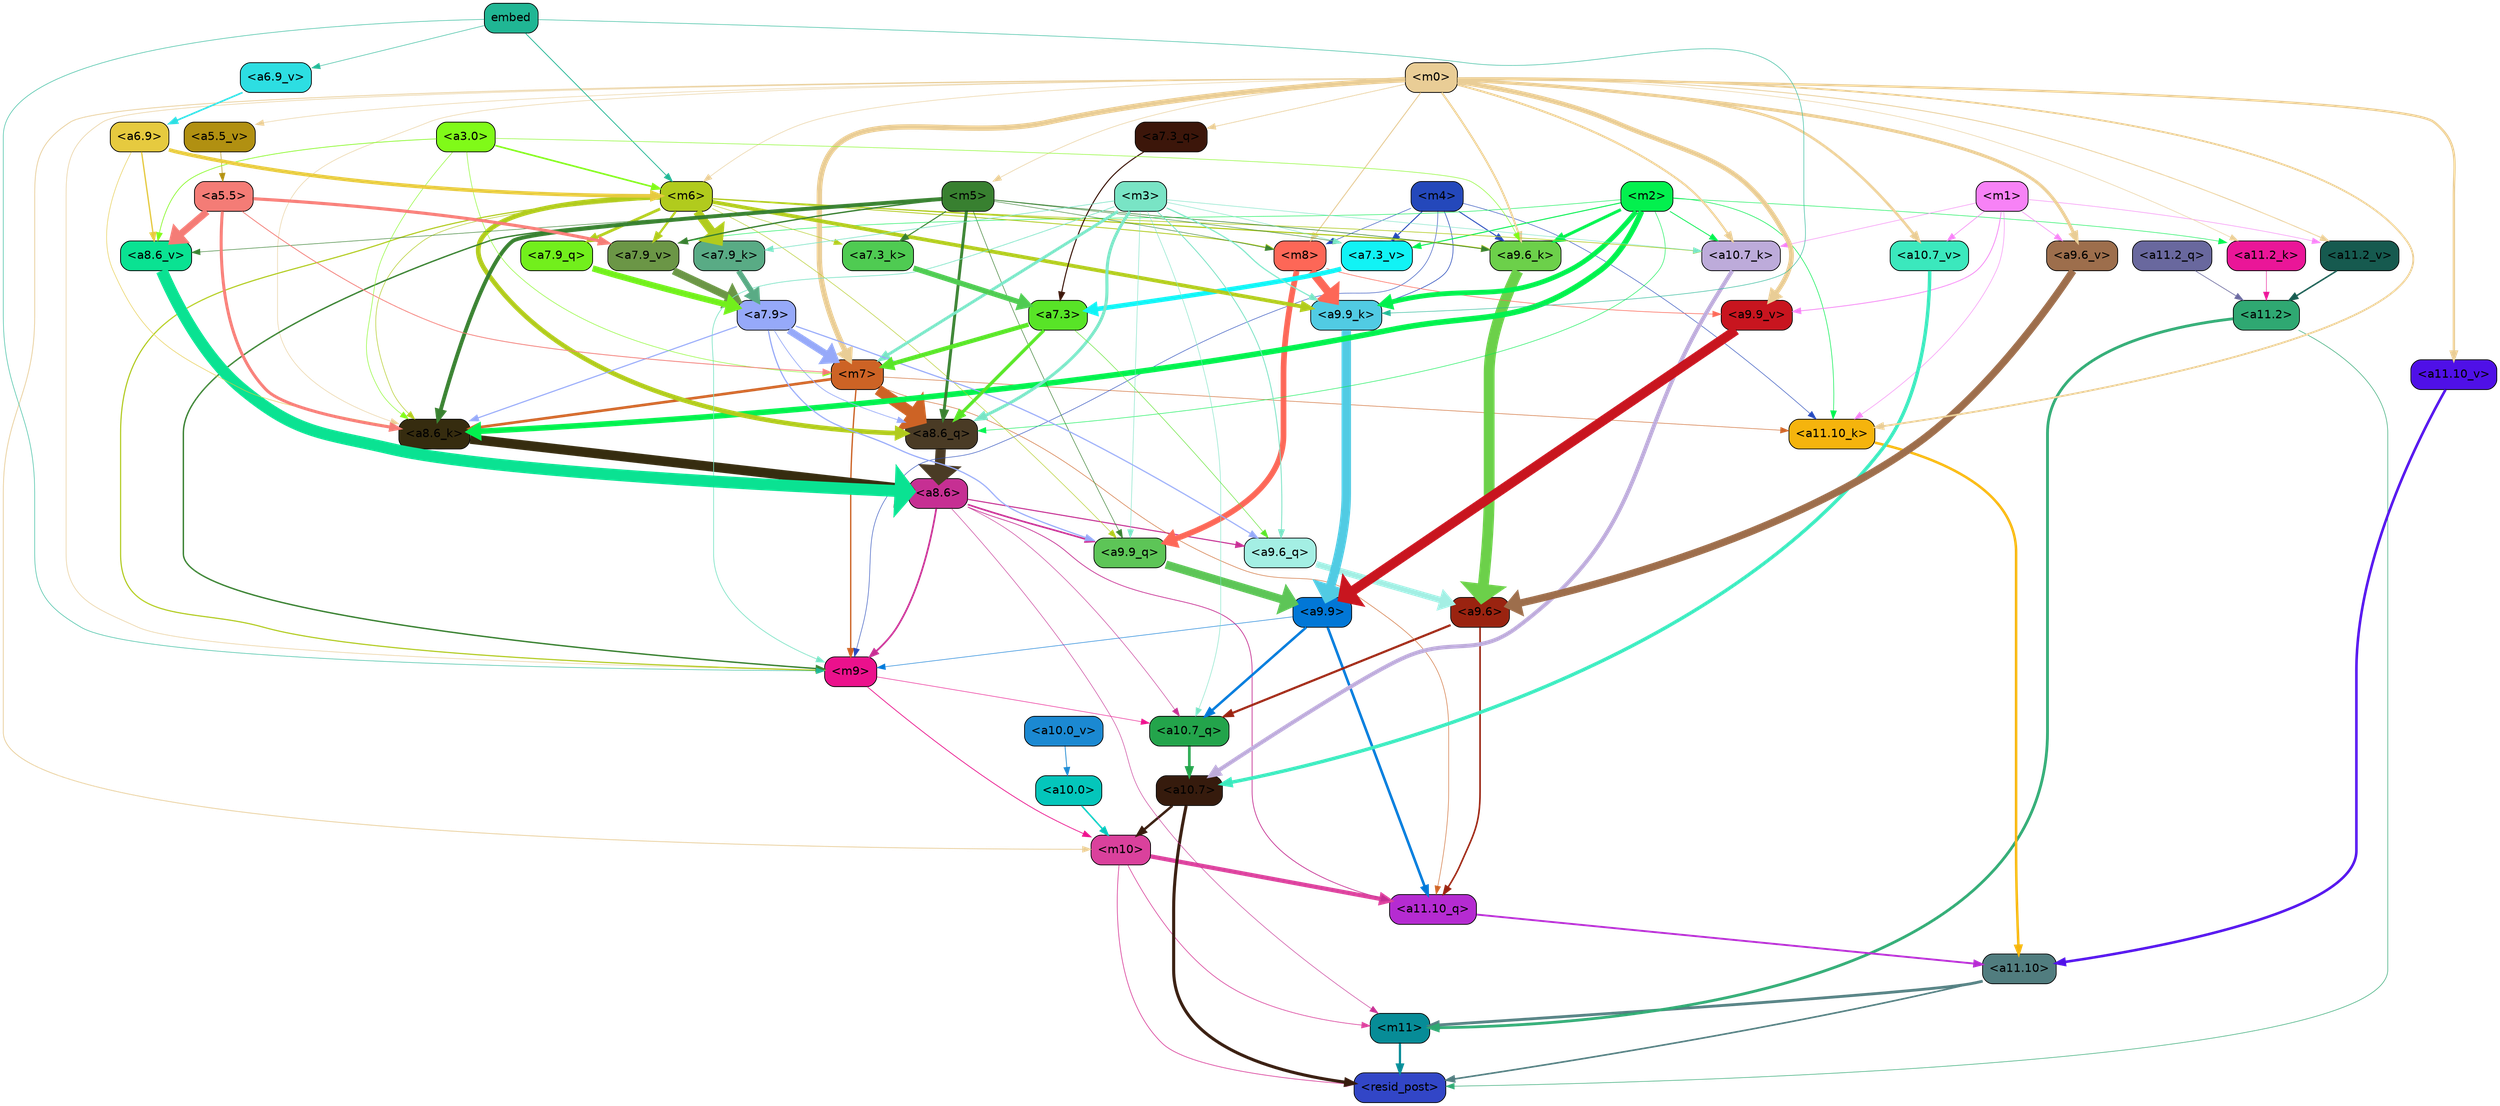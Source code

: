 strict digraph "" {
	graph [bgcolor=transparent,
		layout=dot,
		overlap=false,
		splines=true
	];
	"<m11>"	[color=black,
		fillcolor="#078c97",
		fontname=Helvetica,
		shape=box,
		style="filled, rounded"];
	"<resid_post>"	[color=black,
		fillcolor="#3246c7",
		fontname=Helvetica,
		shape=box,
		style="filled, rounded"];
	"<m11>" -> "<resid_post>"	[color="#078c97",
		penwidth=2.702841281890869];
	"<a11.10>"	[color=black,
		fillcolor="#517d7f",
		fontname=Helvetica,
		shape=box,
		style="filled, rounded"];
	"<a11.10>" -> "<m11>"	[color="#517d7f",
		penwidth=3.3565988540649414];
	"<a11.10>" -> "<resid_post>"	[color="#517d7f",
		penwidth=1.9347846508026123];
	"<a11.2>"	[color=black,
		fillcolor="#2fa872",
		fontname=Helvetica,
		shape=box,
		style="filled, rounded"];
	"<a11.2>" -> "<m11>"	[color="#2fa872",
		penwidth=3.357710838317871];
	"<a11.2>" -> "<resid_post>"	[color="#2fa872",
		penwidth=0.6756799221038818];
	"<m10>"	[color=black,
		fillcolor="#da419c",
		fontname=Helvetica,
		shape=box,
		style="filled, rounded"];
	"<m10>" -> "<m11>"	[color="#da419c",
		penwidth=0.7995781898498535];
	"<m10>" -> "<resid_post>"	[color="#da419c",
		penwidth=0.84842848777771];
	"<a11.10_q>"	[color=black,
		fillcolor="#b52bd1",
		fontname=Helvetica,
		shape=box,
		style="filled, rounded"];
	"<m10>" -> "<a11.10_q>"	[color="#da419c",
		penwidth=5.131217956542969];
	"<a10.7>"	[color=black,
		fillcolor="#361b0d",
		fontname=Helvetica,
		shape=box,
		style="filled, rounded"];
	"<a10.7>" -> "<resid_post>"	[color="#361b0d",
		penwidth=3.701959013938904];
	"<a10.7>" -> "<m10>"	[color="#361b0d",
		penwidth=2.9233598709106445];
	"<a8.6>"	[color=black,
		fillcolor="#c62f93",
		fontname=Helvetica,
		shape=box,
		style="filled, rounded"];
	"<a8.6>" -> "<m11>"	[color="#c62f93",
		penwidth=0.6];
	"<a8.6>" -> "<a11.10_q>"	[color="#c62f93",
		penwidth=0.8920164108276367];
	"<m9>"	[color=black,
		fillcolor="#eb118c",
		fontname=Helvetica,
		shape=box,
		style="filled, rounded"];
	"<a8.6>" -> "<m9>"	[color="#c62f93",
		penwidth=2.0895538330078125];
	"<a10.7_q>"	[color=black,
		fillcolor="#23a44b",
		fontname=Helvetica,
		shape=box,
		style="filled, rounded"];
	"<a8.6>" -> "<a10.7_q>"	[color="#c62f93",
		penwidth=0.6];
	"<a9.9_q>"	[color=black,
		fillcolor="#5dc557",
		fontname=Helvetica,
		shape=box,
		style="filled, rounded"];
	"<a8.6>" -> "<a9.9_q>"	[color="#c62f93",
		penwidth=1.9669651985168457];
	"<a9.6_q>"	[color=black,
		fillcolor="#a4efe4",
		fontname=Helvetica,
		shape=box,
		style="filled, rounded"];
	"<a8.6>" -> "<a9.6_q>"	[color="#c62f93",
		penwidth=1.2784099578857422];
	"<a11.10_q>" -> "<a11.10>"	[color="#b52bd1",
		penwidth=2.230653762817383];
	"<a11.2_q>"	[color=black,
		fillcolor="#69689e",
		fontname=Helvetica,
		shape=box,
		style="filled, rounded"];
	"<a11.2_q>" -> "<a11.2>"	[color="#69689e",
		penwidth=0.7805061340332031];
	"<a11.10_k>"	[color=black,
		fillcolor="#f5b40d",
		fontname=Helvetica,
		shape=box,
		style="filled, rounded"];
	"<a11.10_k>" -> "<a11.10>"	[color="#f5b40d",
		penwidth=3.010073661804199];
	"<a11.2_k>"	[color=black,
		fillcolor="#ea1698",
		fontname=Helvetica,
		shape=box,
		style="filled, rounded"];
	"<a11.2_k>" -> "<a11.2>"	[color="#ea1698",
		penwidth=0.6];
	"<a11.10_v>"	[color=black,
		fillcolor="#4f10e7",
		fontname=Helvetica,
		shape=box,
		style="filled, rounded"];
	"<a11.10_v>" -> "<a11.10>"	[color="#4f10e7",
		penwidth=3.0961761474609375];
	"<a11.2_v>"	[color=black,
		fillcolor="#165a4f",
		fontname=Helvetica,
		shape=box,
		style="filled, rounded"];
	"<a11.2_v>" -> "<a11.2>"	[color="#165a4f",
		penwidth=1.7951231002807617];
	"<a9.9>"	[color=black,
		fillcolor="#0277d6",
		fontname=Helvetica,
		shape=box,
		style="filled, rounded"];
	"<a9.9>" -> "<a11.10_q>"	[color="#0277d6",
		penwidth=3.086172103881836];
	"<a9.9>" -> "<m9>"	[color="#0277d6",
		penwidth=0.6];
	"<a9.9>" -> "<a10.7_q>"	[color="#0277d6",
		penwidth=2.9829912185668945];
	"<a9.6>"	[color=black,
		fillcolor="#9a2310",
		fontname=Helvetica,
		shape=box,
		style="filled, rounded"];
	"<a9.6>" -> "<a11.10_q>"	[color="#9a2310",
		penwidth=1.9188203811645508];
	"<a9.6>" -> "<a10.7_q>"	[color="#9a2310",
		penwidth=2.6223926544189453];
	"<m7>"	[color=black,
		fillcolor="#cd6325",
		fontname=Helvetica,
		shape=box,
		style="filled, rounded"];
	"<m7>" -> "<a11.10_q>"	[color="#cd6325",
		penwidth=0.6];
	"<m7>" -> "<a11.10_k>"	[color="#cd6325",
		penwidth=0.6];
	"<m7>" -> "<m9>"	[color="#cd6325",
		penwidth=1.602376937866211];
	"<a8.6_q>"	[color=black,
		fillcolor="#4a3b25",
		fontname=Helvetica,
		shape=box,
		style="filled, rounded"];
	"<m7>" -> "<a8.6_q>"	[color="#cd6325",
		penwidth=13.241378784179688];
	"<a8.6_k>"	[color=black,
		fillcolor="#362c0f",
		fontname=Helvetica,
		shape=box,
		style="filled, rounded"];
	"<m7>" -> "<a8.6_k>"	[color="#cd6325",
		penwidth=3.1968326568603516];
	"<m4>"	[color=black,
		fillcolor="#2448bb",
		fontname=Helvetica,
		shape=box,
		style="filled, rounded"];
	"<m4>" -> "<a11.10_k>"	[color="#2448bb",
		penwidth=0.6];
	"<m4>" -> "<m9>"	[color="#2448bb",
		penwidth=0.6];
	"<a9.9_k>"	[color=black,
		fillcolor="#51cbe3",
		fontname=Helvetica,
		shape=box,
		style="filled, rounded"];
	"<m4>" -> "<a9.9_k>"	[color="#2448bb",
		penwidth=0.7440586090087891];
	"<a9.6_k>"	[color=black,
		fillcolor="#6cd04a",
		fontname=Helvetica,
		shape=box,
		style="filled, rounded"];
	"<m4>" -> "<a9.6_k>"	[color="#2448bb",
		penwidth=1.1381549835205078];
	"<m8>"	[color=black,
		fillcolor="#fd6757",
		fontname=Helvetica,
		shape=box,
		style="filled, rounded"];
	"<m4>" -> "<m8>"	[color="#2448bb",
		penwidth=0.6];
	"<a7.3_v>"	[color=black,
		fillcolor="#11f3f5",
		fontname=Helvetica,
		shape=box,
		style="filled, rounded"];
	"<m4>" -> "<a7.3_v>"	[color="#2448bb",
		penwidth=1.1412334442138672];
	"<m2>"	[color=black,
		fillcolor="#03f04e",
		fontname=Helvetica,
		shape=box,
		style="filled, rounded"];
	"<m2>" -> "<a11.10_k>"	[color="#03f04e",
		penwidth=0.7053709030151367];
	"<m2>" -> "<a11.2_k>"	[color="#03f04e",
		penwidth=0.6];
	"<a10.7_k>"	[color=black,
		fillcolor="#bdabda",
		fontname=Helvetica,
		shape=box,
		style="filled, rounded"];
	"<m2>" -> "<a10.7_k>"	[color="#03f04e",
		penwidth=0.9458351135253906];
	"<m2>" -> "<a9.9_k>"	[color="#03f04e",
		penwidth=5.899354457855225];
	"<m2>" -> "<a9.6_k>"	[color="#03f04e",
		penwidth=3.641721725463867];
	"<m2>" -> "<a8.6_q>"	[color="#03f04e",
		penwidth=0.6];
	"<m2>" -> "<a8.6_k>"	[color="#03f04e",
		penwidth=6.741854667663574];
	"<a7.9_v>"	[color=black,
		fillcolor="#6b9646",
		fontname=Helvetica,
		shape=box,
		style="filled, rounded"];
	"<m2>" -> "<a7.9_v>"	[color="#03f04e",
		penwidth=0.6];
	"<m2>" -> "<a7.3_v>"	[color="#03f04e",
		penwidth=1.1759881973266602];
	"<m1>"	[color=black,
		fillcolor="#f782f6",
		fontname=Helvetica,
		shape=box,
		style="filled, rounded"];
	"<m1>" -> "<a11.10_k>"	[color="#f782f6",
		penwidth=0.6];
	"<m1>" -> "<a11.2_v>"	[color="#f782f6",
		penwidth=0.6];
	"<m1>" -> "<a10.7_k>"	[color="#f782f6",
		penwidth=0.6];
	"<a10.7_v>"	[color=black,
		fillcolor="#3be8bd",
		fontname=Helvetica,
		shape=box,
		style="filled, rounded"];
	"<m1>" -> "<a10.7_v>"	[color="#f782f6",
		penwidth=0.7276821136474609];
	"<a9.9_v>"	[color=black,
		fillcolor="#c8151f",
		fontname=Helvetica,
		shape=box,
		style="filled, rounded"];
	"<m1>" -> "<a9.9_v>"	[color="#f782f6",
		penwidth=0.9372577667236328];
	"<a9.6_v>"	[color=black,
		fillcolor="#9d6e4c",
		fontname=Helvetica,
		shape=box,
		style="filled, rounded"];
	"<m1>" -> "<a9.6_v>"	[color="#f782f6",
		penwidth=0.6895580291748047];
	"<m0>"	[color=black,
		fillcolor="#e9cd96",
		fontname=Helvetica,
		shape=box,
		style="filled, rounded"];
	"<m0>" -> "<m10>"	[color="#e9cd96",
		penwidth=0.9029474258422852];
	"<m0>" -> "<a11.10_k>"	[color="#e9cd96",
		penwidth=2.144052505493164];
	"<m0>" -> "<a11.2_k>"	[color="#e9cd96",
		penwidth=0.6134786605834961];
	"<m0>" -> "<a11.10_v>"	[color="#e9cd96",
		penwidth=2.813839912414551];
	"<m0>" -> "<a11.2_v>"	[color="#e9cd96",
		penwidth=0.9900531768798828];
	"<m0>" -> "<m7>"	[color="#e9cd96",
		penwidth=6.471525192260742];
	"<m0>" -> "<m9>"	[color="#e9cd96",
		penwidth=0.6837482452392578];
	"<m0>" -> "<a10.7_k>"	[color="#e9cd96",
		penwidth=2.4311294555664062];
	"<m0>" -> "<a10.7_v>"	[color="#e9cd96",
		penwidth=3.061185836791992];
	"<m6>"	[color=black,
		fillcolor="#b1cb1d",
		fontname=Helvetica,
		shape=box,
		style="filled, rounded"];
	"<m0>" -> "<m6>"	[color="#e9cd96",
		penwidth=0.6];
	"<m5>"	[color=black,
		fillcolor="#388030",
		fontname=Helvetica,
		shape=box,
		style="filled, rounded"];
	"<m0>" -> "<m5>"	[color="#e9cd96",
		penwidth=0.6525864601135254];
	"<m0>" -> "<a9.6_k>"	[color="#e9cd96",
		penwidth=2.3033218383789062];
	"<m0>" -> "<a9.9_v>"	[color="#e9cd96",
		penwidth=5.749459266662598];
	"<m0>" -> "<a9.6_v>"	[color="#e9cd96",
		penwidth=3.8124656677246094];
	"<m0>" -> "<m8>"	[color="#e9cd96",
		penwidth=1.1439266204833984];
	"<m0>" -> "<a8.6_k>"	[color="#e9cd96",
		penwidth=0.6];
	"<a7.3_q>"	[color=black,
		fillcolor="#3c160a",
		fontname=Helvetica,
		shape=box,
		style="filled, rounded"];
	"<m0>" -> "<a7.3_q>"	[color="#e9cd96",
		penwidth=0.7983880043029785];
	"<a5.5_v>"	[color=black,
		fillcolor="#b19011",
		fontname=Helvetica,
		shape=box,
		style="filled, rounded"];
	"<m0>" -> "<a5.5_v>"	[color="#e9cd96",
		penwidth=0.6];
	"<a10.0>"	[color=black,
		fillcolor="#04c6bb",
		fontname=Helvetica,
		shape=box,
		style="filled, rounded"];
	"<a10.0>" -> "<m10>"	[color="#04c6bb",
		penwidth=1.7953290939331055];
	"<m9>" -> "<m10>"	[color="#eb118c",
		penwidth=0.8976783752441406];
	"<m9>" -> "<a10.7_q>"	[color="#eb118c",
		penwidth=0.6];
	"<a10.7_q>" -> "<a10.7>"	[color="#23a44b",
		penwidth=3.1667375564575195];
	"<a10.7_k>" -> "<a10.7>"	[color="#bdabda",
		penwidth=4.86921501159668];
	"<a10.7_v>" -> "<a10.7>"	[color="#3be8bd",
		penwidth=4.189113616943359];
	"<a10.0_v>"	[color=black,
		fillcolor="#1b89d2",
		fontname=Helvetica,
		shape=box,
		style="filled, rounded"];
	"<a10.0_v>" -> "<a10.0>"	[color="#1b89d2",
		penwidth=0.9297943115234375];
	"<m3>"	[color=black,
		fillcolor="#79e4c5",
		fontname=Helvetica,
		shape=box,
		style="filled, rounded"];
	"<m3>" -> "<m7>"	[color="#79e4c5",
		penwidth=3.516108512878418];
	"<m3>" -> "<m9>"	[color="#79e4c5",
		penwidth=0.8340511322021484];
	"<m3>" -> "<a10.7_q>"	[color="#79e4c5",
		penwidth=0.6];
	"<m3>" -> "<a10.7_k>"	[color="#79e4c5",
		penwidth=0.6];
	"<m3>" -> "<a9.9_q>"	[color="#79e4c5",
		penwidth=0.6];
	"<m3>" -> "<a9.6_q>"	[color="#79e4c5",
		penwidth=1.023146629333496];
	"<m3>" -> "<a9.9_k>"	[color="#79e4c5",
		penwidth=1.3686113357543945];
	"<m3>" -> "<a8.6_q>"	[color="#79e4c5",
		penwidth=3.662356376647949];
	"<a7.9_k>"	[color=black,
		fillcolor="#59ab85",
		fontname=Helvetica,
		shape=box,
		style="filled, rounded"];
	"<m3>" -> "<a7.9_k>"	[color="#79e4c5",
		penwidth=0.7911663055419922];
	"<m3>" -> "<a7.3_v>"	[color="#79e4c5",
		penwidth=0.6];
	"<m6>" -> "<m9>"	[color="#b1cb1d",
		penwidth=1.3627052307128906];
	"<m6>" -> "<a10.7_k>"	[color="#b1cb1d",
		penwidth=0.7860317230224609];
	"<m6>" -> "<a9.9_q>"	[color="#b1cb1d",
		penwidth=0.6];
	"<m6>" -> "<a9.9_k>"	[color="#b1cb1d",
		penwidth=4.531258583068848];
	"<m6>" -> "<a9.6_k>"	[color="#b1cb1d",
		penwidth=1.4181280136108398];
	"<m6>" -> "<m8>"	[color="#b1cb1d",
		penwidth=1.0155630111694336];
	"<m6>" -> "<a8.6_q>"	[color="#b1cb1d",
		penwidth=5.633528709411621];
	"<m6>" -> "<a8.6_k>"	[color="#b1cb1d",
		penwidth=0.6571521759033203];
	"<a7.9_q>"	[color=black,
		fillcolor="#72ef1c",
		fontname=Helvetica,
		shape=box,
		style="filled, rounded"];
	"<m6>" -> "<a7.9_q>"	[color="#b1cb1d",
		penwidth=3.375701427459717];
	"<m6>" -> "<a7.9_k>"	[color="#b1cb1d",
		penwidth=10.12545919418335];
	"<a7.3_k>"	[color=black,
		fillcolor="#4fcb52",
		fontname=Helvetica,
		shape=box,
		style="filled, rounded"];
	"<m6>" -> "<a7.3_k>"	[color="#b1cb1d",
		penwidth=0.6];
	"<m6>" -> "<a7.9_v>"	[color="#b1cb1d",
		penwidth=2.60457706451416];
	"<m5>" -> "<m9>"	[color="#388030",
		penwidth=1.681243896484375];
	"<m5>" -> "<a9.9_q>"	[color="#388030",
		penwidth=0.6613569259643555];
	"<m5>" -> "<a9.6_k>"	[color="#388030",
		penwidth=0.758631706237793];
	"<m5>" -> "<m8>"	[color="#388030",
		penwidth=0.6134414672851562];
	"<m5>" -> "<a8.6_q>"	[color="#388030",
		penwidth=3.4897823333740234];
	"<m5>" -> "<a8.6_k>"	[color="#388030",
		penwidth=4.6982269287109375];
	"<a8.6_v>"	[color=black,
		fillcolor="#0ae292",
		fontname=Helvetica,
		shape=box,
		style="filled, rounded"];
	"<m5>" -> "<a8.6_v>"	[color="#388030",
		penwidth=0.6290683746337891];
	"<m5>" -> "<a7.3_k>"	[color="#388030",
		penwidth=1.2780604362487793];
	"<m5>" -> "<a7.9_v>"	[color="#388030",
		penwidth=1.6009464263916016];
	"<m5>" -> "<a7.3_v>"	[color="#388030",
		penwidth=0.6172752380371094];
	embed	[color=black,
		fillcolor="#20b694",
		fontname=Helvetica,
		shape=box,
		style="filled, rounded"];
	embed -> "<m9>"	[color="#20b694",
		penwidth=0.6];
	embed -> "<m6>"	[color="#20b694",
		penwidth=0.9572563171386719];
	embed -> "<a9.9_k>"	[color="#20b694",
		penwidth=0.6];
	"<a6.9_v>"	[color=black,
		fillcolor="#2ddee2",
		fontname=Helvetica,
		shape=box,
		style="filled, rounded"];
	embed -> "<a6.9_v>"	[color="#20b694",
		penwidth=0.6];
	"<a9.9_q>" -> "<a9.9>"	[color="#5dc557",
		penwidth=9.939762115478516];
	"<a9.6_q>" -> "<a9.6>"	[color="#a4efe4",
		penwidth=7.661715507507324];
	"<a9.9_k>" -> "<a9.9>"	[color="#51cbe3",
		penwidth=11.399191856384277];
	"<a9.6_k>" -> "<a9.6>"	[color="#6cd04a",
		penwidth=13.081165313720703];
	"<a9.9_v>" -> "<a9.9>"	[color="#c8151f",
		penwidth=11.790493965148926];
	"<a9.6_v>" -> "<a9.6>"	[color="#9d6e4c",
		penwidth=8.907938003540039];
	"<m8>" -> "<a9.9_q>"	[color="#fd6757",
		penwidth=6.900845050811768];
	"<m8>" -> "<a9.9_k>"	[color="#fd6757",
		penwidth=9.720273971557617];
	"<m8>" -> "<a9.9_v>"	[color="#fd6757",
		penwidth=0.7325820922851562];
	"<a7.9>"	[color=black,
		fillcolor="#96a9f9",
		fontname=Helvetica,
		shape=box,
		style="filled, rounded"];
	"<a7.9>" -> "<m7>"	[color="#96a9f9",
		penwidth=8.380303382873535];
	"<a7.9>" -> "<a9.9_q>"	[color="#96a9f9",
		penwidth=1.4397644996643066];
	"<a7.9>" -> "<a9.6_q>"	[color="#96a9f9",
		penwidth=1.3931035995483398];
	"<a7.9>" -> "<a8.6_q>"	[color="#96a9f9",
		penwidth=0.8684206008911133];
	"<a7.9>" -> "<a8.6_k>"	[color="#96a9f9",
		penwidth=1.3346061706542969];
	"<a7.3>"	[color=black,
		fillcolor="#58e427",
		fontname=Helvetica,
		shape=box,
		style="filled, rounded"];
	"<a7.3>" -> "<m7>"	[color="#58e427",
		penwidth=5.218400001525879];
	"<a7.3>" -> "<a9.6_q>"	[color="#58e427",
		penwidth=0.6];
	"<a7.3>" -> "<a8.6_q>"	[color="#58e427",
		penwidth=3.9724788665771484];
	"<a3.0>"	[color=black,
		fillcolor="#80fa18",
		fontname=Helvetica,
		shape=box,
		style="filled, rounded"];
	"<a3.0>" -> "<m7>"	[color="#80fa18",
		penwidth=0.6];
	"<a3.0>" -> "<m6>"	[color="#80fa18",
		penwidth=1.9339107275009155];
	"<a3.0>" -> "<a9.6_k>"	[color="#80fa18",
		penwidth=0.6];
	"<a3.0>" -> "<a8.6_k>"	[color="#80fa18",
		penwidth=0.6];
	"<a3.0>" -> "<a8.6_v>"	[color="#80fa18",
		penwidth=0.8148288726806641];
	"<a8.6_q>" -> "<a8.6>"	[color="#4a3b25",
		penwidth=12.358373165130615];
	"<a8.6_k>" -> "<a8.6>"	[color="#362c0f",
		penwidth=11.655789375305176];
	"<a8.6_v>" -> "<a8.6>"	[color="#0ae292",
		penwidth=14.296124935150146];
	"<a6.9>"	[color=black,
		fillcolor="#e6ca3f",
		fontname=Helvetica,
		shape=box,
		style="filled, rounded"];
	"<a6.9>" -> "<m6>"	[color="#e6ca3f",
		penwidth=4.455123424530029];
	"<a6.9>" -> "<a8.6_k>"	[color="#e6ca3f",
		penwidth=0.6];
	"<a6.9>" -> "<a8.6_v>"	[color="#e6ca3f",
		penwidth=1.563425064086914];
	"<a5.5>"	[color=black,
		fillcolor="#f47c76",
		fontname=Helvetica,
		shape=box,
		style="filled, rounded"];
	"<a5.5>" -> "<m7>"	[color="#f47c76",
		penwidth=0.94769287109375];
	"<a5.5>" -> "<a8.6_k>"	[color="#f47c76",
		penwidth=3.608060836791992];
	"<a5.5>" -> "<a8.6_v>"	[color="#f47c76",
		penwidth=8.398509979248047];
	"<a5.5>" -> "<a7.9_v>"	[color="#f47c76",
		penwidth=3.7341604232788086];
	"<a7.9_q>" -> "<a7.9>"	[color="#72ef1c",
		penwidth=7.43217658996582];
	"<a7.3_q>" -> "<a7.3>"	[color="#3c160a",
		penwidth=1.2839345932006836];
	"<a7.9_k>" -> "<a7.9>"	[color="#59ab85",
		penwidth=6.416324615478516];
	"<a7.3_k>" -> "<a7.3>"	[color="#4fcb52",
		penwidth=6.420154571533203];
	"<a7.9_v>" -> "<a7.9>"	[color="#6b9646",
		penwidth=9.050997257232666];
	"<a7.3_v>" -> "<a7.3>"	[color="#11f3f5",
		penwidth=5.585755348205566];
	"<a6.9_v>" -> "<a6.9>"	[color="#2ddee2",
		penwidth=1.9160195589065552];
	"<a5.5_v>" -> "<a5.5>"	[color="#b19011",
		penwidth=0.6569790840148926];
}
